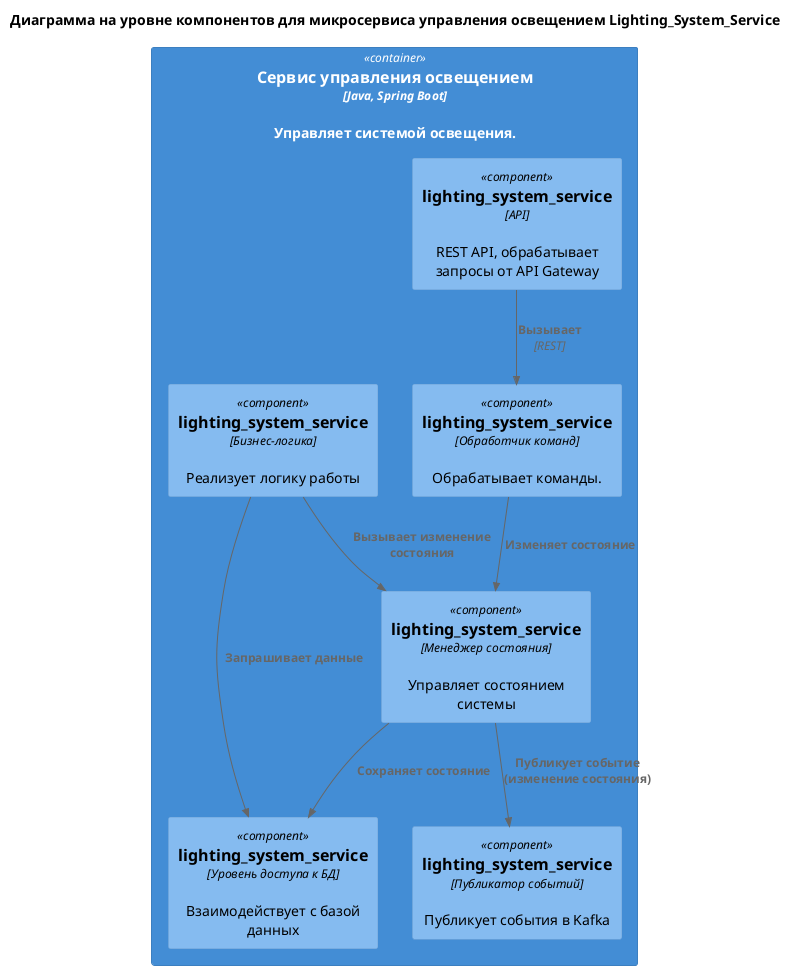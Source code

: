@startuml
!include <c4/C4_Component>

title  Диаграмма на уровне компонентов для микросервиса управления освещением Lighting_System_Service

Container(lighting_system_service, "Сервис управления освещением", "Java, Spring Boot", "Управляет системой освещения.") {
    Component(api, lighting_system_service, "API", "REST API, обрабатывает запросы от API Gateway")
    Component(command_handler, lighting_system_service, "Обработчик команд", "Обрабатывает команды.")
    Component(state_manager, lighting_system_service, "Менеджер состояния", "Управляет состоянием системы")
    Component(db_access_layer, lighting_system_service, "Уровень доступа к БД", "Взаимодействует с базой данных")
    Component(event_publisher, lighting_system_service, "Публикатор событий", "Публикует события в Kafka")
    Component(business_logic, lighting_system_service, "Бизнес-логика", "Реализует логику работы ")

    Rel(api, command_handler, "Вызывает", "REST")
    Rel(command_handler, state_manager, "Изменяет состояние", "")
    Rel(state_manager, db_access_layer, "Сохраняет состояние", "")
    Rel(state_manager, event_publisher, "Публикует событие (изменение состояния)", "")
    Rel(business_logic, state_manager, "Вызывает изменение состояния", "")
    Rel(business_logic, db_access_layer, "Запрашивает данные", "")
}

@enduml